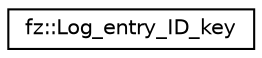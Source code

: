 digraph "Graphical Class Hierarchy"
{
 // LATEX_PDF_SIZE
  edge [fontname="Helvetica",fontsize="10",labelfontname="Helvetica",labelfontsize="10"];
  node [fontname="Helvetica",fontsize="10",shape=record];
  rankdir="LR";
  Node0 [label="fz::Log_entry_ID_key",height=0.2,width=0.4,color="black", fillcolor="white", style="filled",URL="$structfz_1_1Log__entry__ID__key.html",tooltip="Standardized Formalizer Log entry ID key."];
}
